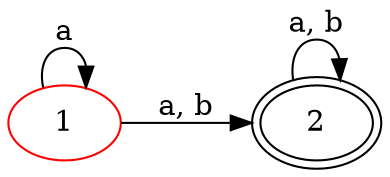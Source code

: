 digraph a {
 rankdir=LR
1[ label ="1", color=red ];
1 -> 2 [ label = "a, b" ];
1 -> 1 [ label = "a" ];
2[ label ="2",peripheries=2 ];
2 -> 2 [ label = "a, b" ];
}
